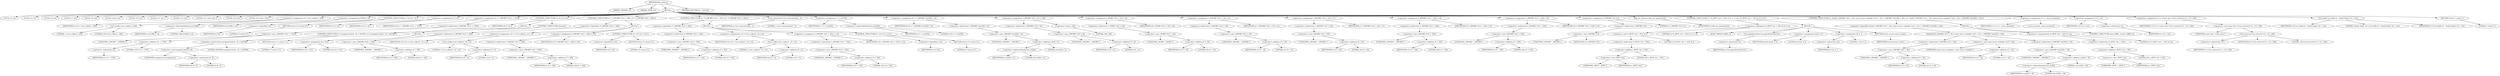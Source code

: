 digraph tftp_connect {  
"1000113" [label = "(METHOD,tftp_connect)" ]
"1000114" [label = "(PARAM,_DWORD *a1)" ]
"1000115" [label = "(PARAM,_BYTE *a2)" ]
"1000116" [label = "(BLOCK,,)" ]
"1000117" [label = "(LOCAL,v4: int)" ]
"1000118" [label = "(LOCAL,v5: int)" ]
"1000119" [label = "(LOCAL,v6: int)" ]
"1000120" [label = "(LOCAL,v7: int)" ]
"1000121" [label = "(LOCAL,v8: int)" ]
"1000122" [label = "(LOCAL,result: int)" ]
"1000123" [label = "(LOCAL,v10: int)" ]
"1000124" [label = "(LOCAL,v11: int *)" ]
"1000125" [label = "(LOCAL,v12: int)" ]
"1000126" [label = "(LOCAL,v13: const char *)" ]
"1000127" [label = "(LOCAL,v14: int)" ]
"1000128" [label = "(LOCAL,v15: char [ 128 ])" ]
"1000129" [label = "(<operator>.assignment,v4 = Curl_ccalloc(1, 336))" ]
"1000130" [label = "(IDENTIFIER,v4,v4 = Curl_ccalloc(1, 336))" ]
"1000131" [label = "(Curl_ccalloc,Curl_ccalloc(1, 336))" ]
"1000132" [label = "(LITERAL,1,Curl_ccalloc(1, 336))" ]
"1000133" [label = "(LITERAL,336,Curl_ccalloc(1, 336))" ]
"1000134" [label = "(<operator>.assignment,a1[188] = v4)" ]
"1000135" [label = "(<operator>.indirectIndexAccess,a1[188])" ]
"1000136" [label = "(IDENTIFIER,a1,a1[188] = v4)" ]
"1000137" [label = "(LITERAL,188,a1[188] = v4)" ]
"1000138" [label = "(IDENTIFIER,v4,a1[188] = v4)" ]
"1000139" [label = "(CONTROL_STRUCTURE,if ( !v4 ),if ( !v4 ))" ]
"1000140" [label = "(<operator>.logicalNot,!v4)" ]
"1000141" [label = "(IDENTIFIER,v4,!v4)" ]
"1000142" [label = "(RETURN,return 27;,return 27;)" ]
"1000143" [label = "(LITERAL,27,return 27;)" ]
"1000144" [label = "(<operator>.assignment,v5 = v4)" ]
"1000145" [label = "(IDENTIFIER,v5,v5 = v4)" ]
"1000146" [label = "(IDENTIFIER,v4,v5 = v4)" ]
"1000147" [label = "(<operator>.assignment,v6 = *(_DWORD *)(*a1 + 1576))" ]
"1000148" [label = "(IDENTIFIER,v6,v6 = *(_DWORD *)(*a1 + 1576))" ]
"1000149" [label = "(<operator>.indirection,*(_DWORD *)(*a1 + 1576))" ]
"1000150" [label = "(<operator>.cast,(_DWORD *)(*a1 + 1576))" ]
"1000151" [label = "(UNKNOWN,_DWORD *,_DWORD *)" ]
"1000152" [label = "(<operator>.addition,*a1 + 1576)" ]
"1000153" [label = "(<operator>.indirection,*a1)" ]
"1000154" [label = "(IDENTIFIER,a1,*a1 + 1576)" ]
"1000155" [label = "(LITERAL,1576,*a1 + 1576)" ]
"1000156" [label = "(CONTROL_STRUCTURE,if ( v6 ),if ( v6 ))" ]
"1000157" [label = "(IDENTIFIER,v6,if ( v6 ))" ]
"1000158" [label = "(BLOCK,,)" ]
"1000159" [label = "(CONTROL_STRUCTURE,if ( (unsigned int)(v6 - 8) > 0xFFB0 ),if ( (unsigned int)(v6 - 8) > 0xFFB0 ))" ]
"1000160" [label = "(<operator>.greaterThan,(unsigned int)(v6 - 8) > 0xFFB0)" ]
"1000161" [label = "(<operator>.cast,(unsigned int)(v6 - 8))" ]
"1000162" [label = "(UNKNOWN,unsigned int,unsigned int)" ]
"1000163" [label = "(<operator>.subtraction,v6 - 8)" ]
"1000164" [label = "(IDENTIFIER,v6,v6 - 8)" ]
"1000165" [label = "(LITERAL,8,v6 - 8)" ]
"1000166" [label = "(LITERAL,0xFFB0,(unsigned int)(v6 - 8) > 0xFFB0)" ]
"1000167" [label = "(RETURN,return 71;,return 71;)" ]
"1000168" [label = "(LITERAL,71,return 71;)" ]
"1000169" [label = "(CONTROL_STRUCTURE,else,else)" ]
"1000170" [label = "(BLOCK,,)" ]
"1000171" [label = "(<operator>.assignment,v6 = 512)" ]
"1000172" [label = "(IDENTIFIER,v6,v6 = 512)" ]
"1000173" [label = "(LITERAL,512,v6 = 512)" ]
"1000174" [label = "(CONTROL_STRUCTURE,if ( !*(_DWORD *)(v4 + 328) ),if ( !*(_DWORD *)(v4 + 328) ))" ]
"1000175" [label = "(<operator>.logicalNot,!*(_DWORD *)(v4 + 328))" ]
"1000176" [label = "(<operator>.indirection,*(_DWORD *)(v4 + 328))" ]
"1000177" [label = "(<operator>.cast,(_DWORD *)(v4 + 328))" ]
"1000178" [label = "(UNKNOWN,_DWORD *,_DWORD *)" ]
"1000179" [label = "(<operator>.addition,v4 + 328)" ]
"1000180" [label = "(IDENTIFIER,v4,v4 + 328)" ]
"1000181" [label = "(LITERAL,328,v4 + 328)" ]
"1000182" [label = "(BLOCK,,)" ]
"1000183" [label = "(<operator>.assignment,v10 = Curl_ccalloc(1, v6 + 4))" ]
"1000184" [label = "(IDENTIFIER,v10,v10 = Curl_ccalloc(1, v6 + 4))" ]
"1000185" [label = "(Curl_ccalloc,Curl_ccalloc(1, v6 + 4))" ]
"1000186" [label = "(LITERAL,1,Curl_ccalloc(1, v6 + 4))" ]
"1000187" [label = "(<operator>.addition,v6 + 4)" ]
"1000188" [label = "(IDENTIFIER,v6,v6 + 4)" ]
"1000189" [label = "(LITERAL,4,v6 + 4)" ]
"1000190" [label = "(<operator>.assignment,*(_DWORD *)(v5 + 328) = v10)" ]
"1000191" [label = "(<operator>.indirection,*(_DWORD *)(v5 + 328))" ]
"1000192" [label = "(<operator>.cast,(_DWORD *)(v5 + 328))" ]
"1000193" [label = "(UNKNOWN,_DWORD *,_DWORD *)" ]
"1000194" [label = "(<operator>.addition,v5 + 328)" ]
"1000195" [label = "(IDENTIFIER,v5,v5 + 328)" ]
"1000196" [label = "(LITERAL,328,v5 + 328)" ]
"1000197" [label = "(IDENTIFIER,v10,*(_DWORD *)(v5 + 328) = v10)" ]
"1000198" [label = "(CONTROL_STRUCTURE,if ( !v10 ),if ( !v10 ))" ]
"1000199" [label = "(<operator>.logicalNot,!v10)" ]
"1000200" [label = "(IDENTIFIER,v10,!v10)" ]
"1000201" [label = "(RETURN,return 27;,return 27;)" ]
"1000202" [label = "(LITERAL,27,return 27;)" ]
"1000203" [label = "(CONTROL_STRUCTURE,if ( !*(_DWORD *)(v5 + 332) ),if ( !*(_DWORD *)(v5 + 332) ))" ]
"1000204" [label = "(<operator>.logicalNot,!*(_DWORD *)(v5 + 332))" ]
"1000205" [label = "(<operator>.indirection,*(_DWORD *)(v5 + 332))" ]
"1000206" [label = "(<operator>.cast,(_DWORD *)(v5 + 332))" ]
"1000207" [label = "(UNKNOWN,_DWORD *,_DWORD *)" ]
"1000208" [label = "(<operator>.addition,v5 + 332)" ]
"1000209" [label = "(IDENTIFIER,v5,v5 + 332)" ]
"1000210" [label = "(LITERAL,332,v5 + 332)" ]
"1000211" [label = "(BLOCK,,)" ]
"1000212" [label = "(<operator>.assignment,v14 = Curl_ccalloc(1, v6 + 4))" ]
"1000213" [label = "(IDENTIFIER,v14,v14 = Curl_ccalloc(1, v6 + 4))" ]
"1000214" [label = "(Curl_ccalloc,Curl_ccalloc(1, v6 + 4))" ]
"1000215" [label = "(LITERAL,1,Curl_ccalloc(1, v6 + 4))" ]
"1000216" [label = "(<operator>.addition,v6 + 4)" ]
"1000217" [label = "(IDENTIFIER,v6,v6 + 4)" ]
"1000218" [label = "(LITERAL,4,v6 + 4)" ]
"1000219" [label = "(<operator>.assignment,*(_DWORD *)(v5 + 332) = v14)" ]
"1000220" [label = "(<operator>.indirection,*(_DWORD *)(v5 + 332))" ]
"1000221" [label = "(<operator>.cast,(_DWORD *)(v5 + 332))" ]
"1000222" [label = "(UNKNOWN,_DWORD *,_DWORD *)" ]
"1000223" [label = "(<operator>.addition,v5 + 332)" ]
"1000224" [label = "(IDENTIFIER,v5,v5 + 332)" ]
"1000225" [label = "(LITERAL,332,v5 + 332)" ]
"1000226" [label = "(IDENTIFIER,v14,*(_DWORD *)(v5 + 332) = v14)" ]
"1000227" [label = "(CONTROL_STRUCTURE,if ( !v14 ),if ( !v14 ))" ]
"1000228" [label = "(<operator>.logicalNot,!v14)" ]
"1000229" [label = "(IDENTIFIER,v14,!v14)" ]
"1000230" [label = "(RETURN,return 27;,return 27;)" ]
"1000231" [label = "(LITERAL,27,return 27;)" ]
"1000232" [label = "(Curl_conncontrol,Curl_conncontrol(a1, 1))" ]
"1000233" [label = "(IDENTIFIER,a1,Curl_conncontrol(a1, 1))" ]
"1000234" [label = "(LITERAL,1,Curl_conncontrol(a1, 1))" ]
"1000235" [label = "(<operator>.assignment,v7 = a1[105])" ]
"1000236" [label = "(IDENTIFIER,v7,v7 = a1[105])" ]
"1000237" [label = "(<operator>.indirectIndexAccess,a1[105])" ]
"1000238" [label = "(IDENTIFIER,a1,v7 = a1[105])" ]
"1000239" [label = "(LITERAL,105,v7 = a1[105])" ]
"1000240" [label = "(<operator>.assignment,v8 = *(_DWORD *)(a1[20] + 4))" ]
"1000241" [label = "(IDENTIFIER,v8,v8 = *(_DWORD *)(a1[20] + 4))" ]
"1000242" [label = "(<operator>.indirection,*(_DWORD *)(a1[20] + 4))" ]
"1000243" [label = "(<operator>.cast,(_DWORD *)(a1[20] + 4))" ]
"1000244" [label = "(UNKNOWN,_DWORD *,_DWORD *)" ]
"1000245" [label = "(<operator>.addition,a1[20] + 4)" ]
"1000246" [label = "(<operator>.indirectIndexAccess,a1[20])" ]
"1000247" [label = "(IDENTIFIER,a1,a1[20] + 4)" ]
"1000248" [label = "(LITERAL,20,a1[20] + 4)" ]
"1000249" [label = "(LITERAL,4,a1[20] + 4)" ]
"1000250" [label = "(<operator>.assignment,*(_DWORD *)(v5 + 8) = -100)" ]
"1000251" [label = "(<operator>.indirection,*(_DWORD *)(v5 + 8))" ]
"1000252" [label = "(<operator>.cast,(_DWORD *)(v5 + 8))" ]
"1000253" [label = "(UNKNOWN,_DWORD *,_DWORD *)" ]
"1000254" [label = "(<operator>.addition,v5 + 8)" ]
"1000255" [label = "(IDENTIFIER,v5,v5 + 8)" ]
"1000256" [label = "(LITERAL,8,v5 + 8)" ]
"1000257" [label = "(<operator>.minus,-100)" ]
"1000258" [label = "(LITERAL,100,-100)" ]
"1000259" [label = "(<operator>.assignment,*(_WORD *)(v5 + 52) = v8)" ]
"1000260" [label = "(<operator>.indirection,*(_WORD *)(v5 + 52))" ]
"1000261" [label = "(<operator>.cast,(_WORD *)(v5 + 52))" ]
"1000262" [label = "(UNKNOWN,_WORD *,_WORD *)" ]
"1000263" [label = "(<operator>.addition,v5 + 52)" ]
"1000264" [label = "(IDENTIFIER,v5,v5 + 52)" ]
"1000265" [label = "(LITERAL,52,v5 + 52)" ]
"1000266" [label = "(IDENTIFIER,v8,*(_WORD *)(v5 + 52) = v8)" ]
"1000267" [label = "(<operator>.assignment,*(_DWORD *)(v5 + 16) = a1)" ]
"1000268" [label = "(<operator>.indirection,*(_DWORD *)(v5 + 16))" ]
"1000269" [label = "(<operator>.cast,(_DWORD *)(v5 + 16))" ]
"1000270" [label = "(UNKNOWN,_DWORD *,_DWORD *)" ]
"1000271" [label = "(<operator>.addition,v5 + 16)" ]
"1000272" [label = "(IDENTIFIER,v5,v5 + 16)" ]
"1000273" [label = "(LITERAL,16,v5 + 16)" ]
"1000274" [label = "(IDENTIFIER,a1,*(_DWORD *)(v5 + 16) = a1)" ]
"1000275" [label = "(<operator>.assignment,*(_DWORD *)(v5 + 20) = v7)" ]
"1000276" [label = "(<operator>.indirection,*(_DWORD *)(v5 + 20))" ]
"1000277" [label = "(<operator>.cast,(_DWORD *)(v5 + 20))" ]
"1000278" [label = "(UNKNOWN,_DWORD *,_DWORD *)" ]
"1000279" [label = "(<operator>.addition,v5 + 20)" ]
"1000280" [label = "(IDENTIFIER,v5,v5 + 20)" ]
"1000281" [label = "(LITERAL,20,v5 + 20)" ]
"1000282" [label = "(IDENTIFIER,v7,*(_DWORD *)(v5 + 20) = v7)" ]
"1000283" [label = "(<operator>.assignment,*(_DWORD *)(v5 + 320) = v6)" ]
"1000284" [label = "(<operator>.indirection,*(_DWORD *)(v5 + 320))" ]
"1000285" [label = "(<operator>.cast,(_DWORD *)(v5 + 320))" ]
"1000286" [label = "(UNKNOWN,_DWORD *,_DWORD *)" ]
"1000287" [label = "(<operator>.addition,v5 + 320)" ]
"1000288" [label = "(IDENTIFIER,v5,v5 + 320)" ]
"1000289" [label = "(LITERAL,320,v5 + 320)" ]
"1000290" [label = "(IDENTIFIER,v6,*(_DWORD *)(v5 + 320) = v6)" ]
"1000291" [label = "(<operator>.assignment,*(_DWORD *)(v5 + 324) = v6)" ]
"1000292" [label = "(<operator>.indirection,*(_DWORD *)(v5 + 324))" ]
"1000293" [label = "(<operator>.cast,(_DWORD *)(v5 + 324))" ]
"1000294" [label = "(UNKNOWN,_DWORD *,_DWORD *)" ]
"1000295" [label = "(<operator>.addition,v5 + 324)" ]
"1000296" [label = "(IDENTIFIER,v5,v5 + 324)" ]
"1000297" [label = "(LITERAL,324,v5 + 324)" ]
"1000298" [label = "(IDENTIFIER,v6,*(_DWORD *)(v5 + 324) = v6)" ]
"1000299" [label = "(<operator>.assignment,*(_DWORD *)v5 = 0)" ]
"1000300" [label = "(<operator>.indirection,*(_DWORD *)v5)" ]
"1000301" [label = "(<operator>.cast,(_DWORD *)v5)" ]
"1000302" [label = "(UNKNOWN,_DWORD *,_DWORD *)" ]
"1000303" [label = "(IDENTIFIER,v5,(_DWORD *)v5)" ]
"1000304" [label = "(LITERAL,0,*(_DWORD *)v5 = 0)" ]
"1000305" [label = "(tftp_set_timeouts,tftp_set_timeouts(v5))" ]
"1000306" [label = "(IDENTIFIER,v5,tftp_set_timeouts(v5))" ]
"1000307" [label = "(CONTROL_STRUCTURE,if ( (*((_BYTE *)a1 + 591) & 2) != 0 ),if ( (*((_BYTE *)a1 + 591) & 2) != 0 ))" ]
"1000308" [label = "(<operator>.notEquals,(*((_BYTE *)a1 + 591) & 2) != 0)" ]
"1000309" [label = "(<operator>.and,*((_BYTE *)a1 + 591) & 2)" ]
"1000310" [label = "(<operator>.indirection,*((_BYTE *)a1 + 591))" ]
"1000311" [label = "(<operator>.addition,(_BYTE *)a1 + 591)" ]
"1000312" [label = "(<operator>.cast,(_BYTE *)a1)" ]
"1000313" [label = "(UNKNOWN,_BYTE *,_BYTE *)" ]
"1000314" [label = "(IDENTIFIER,a1,(_BYTE *)a1)" ]
"1000315" [label = "(LITERAL,591,(_BYTE *)a1 + 591)" ]
"1000316" [label = "(LITERAL,2,*((_BYTE *)a1 + 591) & 2)" ]
"1000317" [label = "(LITERAL,0,(*((_BYTE *)a1 + 591) & 2) != 0)" ]
"1000318" [label = "(BLOCK,,)" ]
"1000319" [label = "(JUMP_TARGET,LABEL_9)" ]
"1000320" [label = "(Curl_pgrsStartNow,Curl_pgrsStartNow(*a1))" ]
"1000321" [label = "(<operator>.indirection,*a1)" ]
"1000322" [label = "(IDENTIFIER,a1,Curl_pgrsStartNow(*a1))" ]
"1000323" [label = "(<operator>.assignment,result = 0)" ]
"1000324" [label = "(IDENTIFIER,result,result = 0)" ]
"1000325" [label = "(LITERAL,0,result = 0)" ]
"1000326" [label = "(<operator>.assignment,*a2 = 1)" ]
"1000327" [label = "(<operator>.indirection,*a2)" ]
"1000328" [label = "(IDENTIFIER,a2,*a2 = 1)" ]
"1000329" [label = "(LITERAL,1,*a2 = 1)" ]
"1000330" [label = "(RETURN,return result;,return result;)" ]
"1000331" [label = "(IDENTIFIER,result,return result;)" ]
"1000332" [label = "(CONTROL_STRUCTURE,if ( !bind(*(_DWORD *)(v5 + 20), (const struct sockaddr *)(v5 + 52), *(_DWORD *)(a1[20] + 16)) ),if ( !bind(*(_DWORD *)(v5 + 20), (const struct sockaddr *)(v5 + 52), *(_DWORD *)(a1[20] + 16)) ))" ]
"1000333" [label = "(<operator>.logicalNot,!bind(*(_DWORD *)(v5 + 20), (const struct sockaddr *)(v5 + 52), *(_DWORD *)(a1[20] + 16)))" ]
"1000334" [label = "(bind,bind(*(_DWORD *)(v5 + 20), (const struct sockaddr *)(v5 + 52), *(_DWORD *)(a1[20] + 16)))" ]
"1000335" [label = "(<operator>.indirection,*(_DWORD *)(v5 + 20))" ]
"1000336" [label = "(<operator>.cast,(_DWORD *)(v5 + 20))" ]
"1000337" [label = "(UNKNOWN,_DWORD *,_DWORD *)" ]
"1000338" [label = "(<operator>.addition,v5 + 20)" ]
"1000339" [label = "(IDENTIFIER,v5,v5 + 20)" ]
"1000340" [label = "(LITERAL,20,v5 + 20)" ]
"1000341" [label = "(<operator>.cast,(const struct sockaddr *)(v5 + 52))" ]
"1000342" [label = "(UNKNOWN,const struct sockaddr *,const struct sockaddr *)" ]
"1000343" [label = "(<operator>.addition,v5 + 52)" ]
"1000344" [label = "(IDENTIFIER,v5,v5 + 52)" ]
"1000345" [label = "(LITERAL,52,v5 + 52)" ]
"1000346" [label = "(<operator>.indirection,*(_DWORD *)(a1[20] + 16))" ]
"1000347" [label = "(<operator>.cast,(_DWORD *)(a1[20] + 16))" ]
"1000348" [label = "(UNKNOWN,_DWORD *,_DWORD *)" ]
"1000349" [label = "(<operator>.addition,a1[20] + 16)" ]
"1000350" [label = "(<operator>.indirectIndexAccess,a1[20])" ]
"1000351" [label = "(IDENTIFIER,a1,a1[20] + 16)" ]
"1000352" [label = "(LITERAL,20,a1[20] + 16)" ]
"1000353" [label = "(LITERAL,16,a1[20] + 16)" ]
"1000354" [label = "(BLOCK,,)" ]
"1000355" [label = "(<operators>.assignmentOr,*((_BYTE *)a1 + 591) |= 2u)" ]
"1000356" [label = "(<operator>.indirection,*((_BYTE *)a1 + 591))" ]
"1000357" [label = "(<operator>.addition,(_BYTE *)a1 + 591)" ]
"1000358" [label = "(<operator>.cast,(_BYTE *)a1)" ]
"1000359" [label = "(UNKNOWN,_BYTE *,_BYTE *)" ]
"1000360" [label = "(IDENTIFIER,a1,(_BYTE *)a1)" ]
"1000361" [label = "(LITERAL,591,(_BYTE *)a1 + 591)" ]
"1000362" [label = "(LITERAL,2u,*((_BYTE *)a1 + 591) |= 2u)" ]
"1000363" [label = "(CONTROL_STRUCTURE,goto LABEL_9;,goto LABEL_9;)" ]
"1000364" [label = "(<operator>.assignment,v11 = _errno_location())" ]
"1000365" [label = "(IDENTIFIER,v11,v11 = _errno_location())" ]
"1000366" [label = "(_errno_location,_errno_location())" ]
"1000367" [label = "(<operator>.assignment,v12 = *a1)" ]
"1000368" [label = "(IDENTIFIER,v12,v12 = *a1)" ]
"1000369" [label = "(<operator>.indirection,*a1)" ]
"1000370" [label = "(IDENTIFIER,a1,v12 = *a1)" ]
"1000371" [label = "(<operator>.assignment,v13 = (const char *)Curl_strerror(*v11, v15, 128))" ]
"1000372" [label = "(IDENTIFIER,v13,v13 = (const char *)Curl_strerror(*v11, v15, 128))" ]
"1000373" [label = "(<operator>.cast,(const char *)Curl_strerror(*v11, v15, 128))" ]
"1000374" [label = "(UNKNOWN,const char *,const char *)" ]
"1000375" [label = "(Curl_strerror,Curl_strerror(*v11, v15, 128))" ]
"1000376" [label = "(<operator>.indirection,*v11)" ]
"1000377" [label = "(IDENTIFIER,v11,Curl_strerror(*v11, v15, 128))" ]
"1000378" [label = "(IDENTIFIER,v15,Curl_strerror(*v11, v15, 128))" ]
"1000379" [label = "(LITERAL,128,Curl_strerror(*v11, v15, 128))" ]
"1000380" [label = "(Curl_failf,Curl_failf(v12, \"bind() failed; %s\", v13))" ]
"1000381" [label = "(IDENTIFIER,v12,Curl_failf(v12, \"bind() failed; %s\", v13))" ]
"1000382" [label = "(LITERAL,\"bind() failed; %s\",Curl_failf(v12, \"bind() failed; %s\", v13))" ]
"1000383" [label = "(IDENTIFIER,v13,Curl_failf(v12, \"bind() failed; %s\", v13))" ]
"1000384" [label = "(RETURN,return 7;,return 7;)" ]
"1000385" [label = "(LITERAL,7,return 7;)" ]
"1000386" [label = "(METHOD_RETURN,int __fastcall)" ]
  "1000113" -> "1000114" 
  "1000113" -> "1000115" 
  "1000113" -> "1000116" 
  "1000113" -> "1000386" 
  "1000116" -> "1000117" 
  "1000116" -> "1000118" 
  "1000116" -> "1000119" 
  "1000116" -> "1000120" 
  "1000116" -> "1000121" 
  "1000116" -> "1000122" 
  "1000116" -> "1000123" 
  "1000116" -> "1000124" 
  "1000116" -> "1000125" 
  "1000116" -> "1000126" 
  "1000116" -> "1000127" 
  "1000116" -> "1000128" 
  "1000116" -> "1000129" 
  "1000116" -> "1000134" 
  "1000116" -> "1000139" 
  "1000116" -> "1000144" 
  "1000116" -> "1000147" 
  "1000116" -> "1000156" 
  "1000116" -> "1000174" 
  "1000116" -> "1000203" 
  "1000116" -> "1000232" 
  "1000116" -> "1000235" 
  "1000116" -> "1000240" 
  "1000116" -> "1000250" 
  "1000116" -> "1000259" 
  "1000116" -> "1000267" 
  "1000116" -> "1000275" 
  "1000116" -> "1000283" 
  "1000116" -> "1000291" 
  "1000116" -> "1000299" 
  "1000116" -> "1000305" 
  "1000116" -> "1000307" 
  "1000116" -> "1000332" 
  "1000116" -> "1000364" 
  "1000116" -> "1000367" 
  "1000116" -> "1000371" 
  "1000116" -> "1000380" 
  "1000116" -> "1000384" 
  "1000129" -> "1000130" 
  "1000129" -> "1000131" 
  "1000131" -> "1000132" 
  "1000131" -> "1000133" 
  "1000134" -> "1000135" 
  "1000134" -> "1000138" 
  "1000135" -> "1000136" 
  "1000135" -> "1000137" 
  "1000139" -> "1000140" 
  "1000139" -> "1000142" 
  "1000140" -> "1000141" 
  "1000142" -> "1000143" 
  "1000144" -> "1000145" 
  "1000144" -> "1000146" 
  "1000147" -> "1000148" 
  "1000147" -> "1000149" 
  "1000149" -> "1000150" 
  "1000150" -> "1000151" 
  "1000150" -> "1000152" 
  "1000152" -> "1000153" 
  "1000152" -> "1000155" 
  "1000153" -> "1000154" 
  "1000156" -> "1000157" 
  "1000156" -> "1000158" 
  "1000156" -> "1000169" 
  "1000158" -> "1000159" 
  "1000159" -> "1000160" 
  "1000159" -> "1000167" 
  "1000160" -> "1000161" 
  "1000160" -> "1000166" 
  "1000161" -> "1000162" 
  "1000161" -> "1000163" 
  "1000163" -> "1000164" 
  "1000163" -> "1000165" 
  "1000167" -> "1000168" 
  "1000169" -> "1000170" 
  "1000170" -> "1000171" 
  "1000171" -> "1000172" 
  "1000171" -> "1000173" 
  "1000174" -> "1000175" 
  "1000174" -> "1000182" 
  "1000175" -> "1000176" 
  "1000176" -> "1000177" 
  "1000177" -> "1000178" 
  "1000177" -> "1000179" 
  "1000179" -> "1000180" 
  "1000179" -> "1000181" 
  "1000182" -> "1000183" 
  "1000182" -> "1000190" 
  "1000182" -> "1000198" 
  "1000183" -> "1000184" 
  "1000183" -> "1000185" 
  "1000185" -> "1000186" 
  "1000185" -> "1000187" 
  "1000187" -> "1000188" 
  "1000187" -> "1000189" 
  "1000190" -> "1000191" 
  "1000190" -> "1000197" 
  "1000191" -> "1000192" 
  "1000192" -> "1000193" 
  "1000192" -> "1000194" 
  "1000194" -> "1000195" 
  "1000194" -> "1000196" 
  "1000198" -> "1000199" 
  "1000198" -> "1000201" 
  "1000199" -> "1000200" 
  "1000201" -> "1000202" 
  "1000203" -> "1000204" 
  "1000203" -> "1000211" 
  "1000204" -> "1000205" 
  "1000205" -> "1000206" 
  "1000206" -> "1000207" 
  "1000206" -> "1000208" 
  "1000208" -> "1000209" 
  "1000208" -> "1000210" 
  "1000211" -> "1000212" 
  "1000211" -> "1000219" 
  "1000211" -> "1000227" 
  "1000212" -> "1000213" 
  "1000212" -> "1000214" 
  "1000214" -> "1000215" 
  "1000214" -> "1000216" 
  "1000216" -> "1000217" 
  "1000216" -> "1000218" 
  "1000219" -> "1000220" 
  "1000219" -> "1000226" 
  "1000220" -> "1000221" 
  "1000221" -> "1000222" 
  "1000221" -> "1000223" 
  "1000223" -> "1000224" 
  "1000223" -> "1000225" 
  "1000227" -> "1000228" 
  "1000227" -> "1000230" 
  "1000228" -> "1000229" 
  "1000230" -> "1000231" 
  "1000232" -> "1000233" 
  "1000232" -> "1000234" 
  "1000235" -> "1000236" 
  "1000235" -> "1000237" 
  "1000237" -> "1000238" 
  "1000237" -> "1000239" 
  "1000240" -> "1000241" 
  "1000240" -> "1000242" 
  "1000242" -> "1000243" 
  "1000243" -> "1000244" 
  "1000243" -> "1000245" 
  "1000245" -> "1000246" 
  "1000245" -> "1000249" 
  "1000246" -> "1000247" 
  "1000246" -> "1000248" 
  "1000250" -> "1000251" 
  "1000250" -> "1000257" 
  "1000251" -> "1000252" 
  "1000252" -> "1000253" 
  "1000252" -> "1000254" 
  "1000254" -> "1000255" 
  "1000254" -> "1000256" 
  "1000257" -> "1000258" 
  "1000259" -> "1000260" 
  "1000259" -> "1000266" 
  "1000260" -> "1000261" 
  "1000261" -> "1000262" 
  "1000261" -> "1000263" 
  "1000263" -> "1000264" 
  "1000263" -> "1000265" 
  "1000267" -> "1000268" 
  "1000267" -> "1000274" 
  "1000268" -> "1000269" 
  "1000269" -> "1000270" 
  "1000269" -> "1000271" 
  "1000271" -> "1000272" 
  "1000271" -> "1000273" 
  "1000275" -> "1000276" 
  "1000275" -> "1000282" 
  "1000276" -> "1000277" 
  "1000277" -> "1000278" 
  "1000277" -> "1000279" 
  "1000279" -> "1000280" 
  "1000279" -> "1000281" 
  "1000283" -> "1000284" 
  "1000283" -> "1000290" 
  "1000284" -> "1000285" 
  "1000285" -> "1000286" 
  "1000285" -> "1000287" 
  "1000287" -> "1000288" 
  "1000287" -> "1000289" 
  "1000291" -> "1000292" 
  "1000291" -> "1000298" 
  "1000292" -> "1000293" 
  "1000293" -> "1000294" 
  "1000293" -> "1000295" 
  "1000295" -> "1000296" 
  "1000295" -> "1000297" 
  "1000299" -> "1000300" 
  "1000299" -> "1000304" 
  "1000300" -> "1000301" 
  "1000301" -> "1000302" 
  "1000301" -> "1000303" 
  "1000305" -> "1000306" 
  "1000307" -> "1000308" 
  "1000307" -> "1000318" 
  "1000308" -> "1000309" 
  "1000308" -> "1000317" 
  "1000309" -> "1000310" 
  "1000309" -> "1000316" 
  "1000310" -> "1000311" 
  "1000311" -> "1000312" 
  "1000311" -> "1000315" 
  "1000312" -> "1000313" 
  "1000312" -> "1000314" 
  "1000318" -> "1000319" 
  "1000318" -> "1000320" 
  "1000318" -> "1000323" 
  "1000318" -> "1000326" 
  "1000318" -> "1000330" 
  "1000320" -> "1000321" 
  "1000321" -> "1000322" 
  "1000323" -> "1000324" 
  "1000323" -> "1000325" 
  "1000326" -> "1000327" 
  "1000326" -> "1000329" 
  "1000327" -> "1000328" 
  "1000330" -> "1000331" 
  "1000332" -> "1000333" 
  "1000332" -> "1000354" 
  "1000333" -> "1000334" 
  "1000334" -> "1000335" 
  "1000334" -> "1000341" 
  "1000334" -> "1000346" 
  "1000335" -> "1000336" 
  "1000336" -> "1000337" 
  "1000336" -> "1000338" 
  "1000338" -> "1000339" 
  "1000338" -> "1000340" 
  "1000341" -> "1000342" 
  "1000341" -> "1000343" 
  "1000343" -> "1000344" 
  "1000343" -> "1000345" 
  "1000346" -> "1000347" 
  "1000347" -> "1000348" 
  "1000347" -> "1000349" 
  "1000349" -> "1000350" 
  "1000349" -> "1000353" 
  "1000350" -> "1000351" 
  "1000350" -> "1000352" 
  "1000354" -> "1000355" 
  "1000354" -> "1000363" 
  "1000355" -> "1000356" 
  "1000355" -> "1000362" 
  "1000356" -> "1000357" 
  "1000357" -> "1000358" 
  "1000357" -> "1000361" 
  "1000358" -> "1000359" 
  "1000358" -> "1000360" 
  "1000364" -> "1000365" 
  "1000364" -> "1000366" 
  "1000367" -> "1000368" 
  "1000367" -> "1000369" 
  "1000369" -> "1000370" 
  "1000371" -> "1000372" 
  "1000371" -> "1000373" 
  "1000373" -> "1000374" 
  "1000373" -> "1000375" 
  "1000375" -> "1000376" 
  "1000375" -> "1000378" 
  "1000375" -> "1000379" 
  "1000376" -> "1000377" 
  "1000380" -> "1000381" 
  "1000380" -> "1000382" 
  "1000380" -> "1000383" 
  "1000384" -> "1000385" 
}
